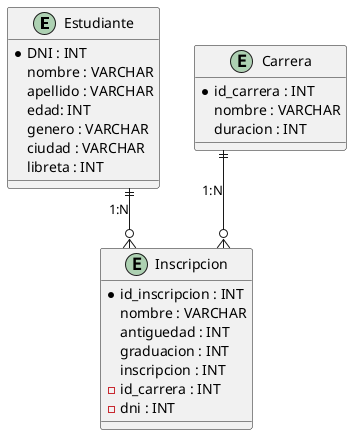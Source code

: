 @startuml der
' Archivo: model_erd.wsd
' Diagrama ER con notación Information Engineering

skinparam linetype ortho
skinparam entityAttributeIconSize 0

' Definición de entidades con atributos (clave primaria marcada con *)
entity Estudiante {
  * DNI : INT
    nombre : VARCHAR
    apellido : VARCHAR
    edad: INT
    genero : VARCHAR
    ciudad : VARCHAR
    libreta : INT
}

entity Carrera {
  * id_carrera : INT
    nombre : VARCHAR
    duracion : INT

}

entity Inscripcion {
    * id_inscripcion : INT
    nombre : VARCHAR
    antiguedad : INT
    graduacion : INT
    inscripcion : INT
    - id_carrera : INT
    - dni : INT

}

' Relaciones con cardinalidades IE:
Estudiante ||--o{ Inscripcion : "1:N"
Carrera     ||--o{ Inscripcion : "1:N"
@enduml
